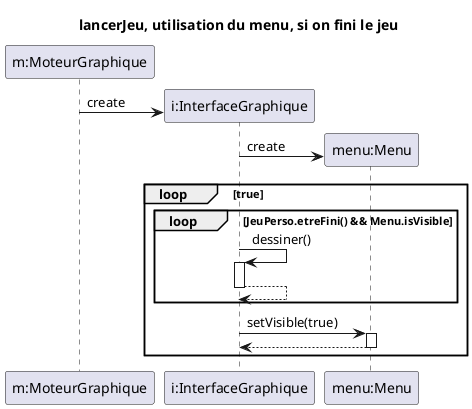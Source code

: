 @startuml

title lancerJeu, utilisation du menu, si on fini le jeu


participant "m:MoteurGraphique" as 0
participant "i:InterfaceGraphique" as 1
participant "menu:Menu" as 2

create 1
0->1 : create

create 2
1->2 : create

loop true
    loop JeuPerso.etreFini() && Menu.isVisible
        1->1 : dessiner()
        activate 1
        1-->1
        deactivate
    end
    1->2 : setVisible(true)
    activate 2
    2-->1
    deactivate
end



@enduml